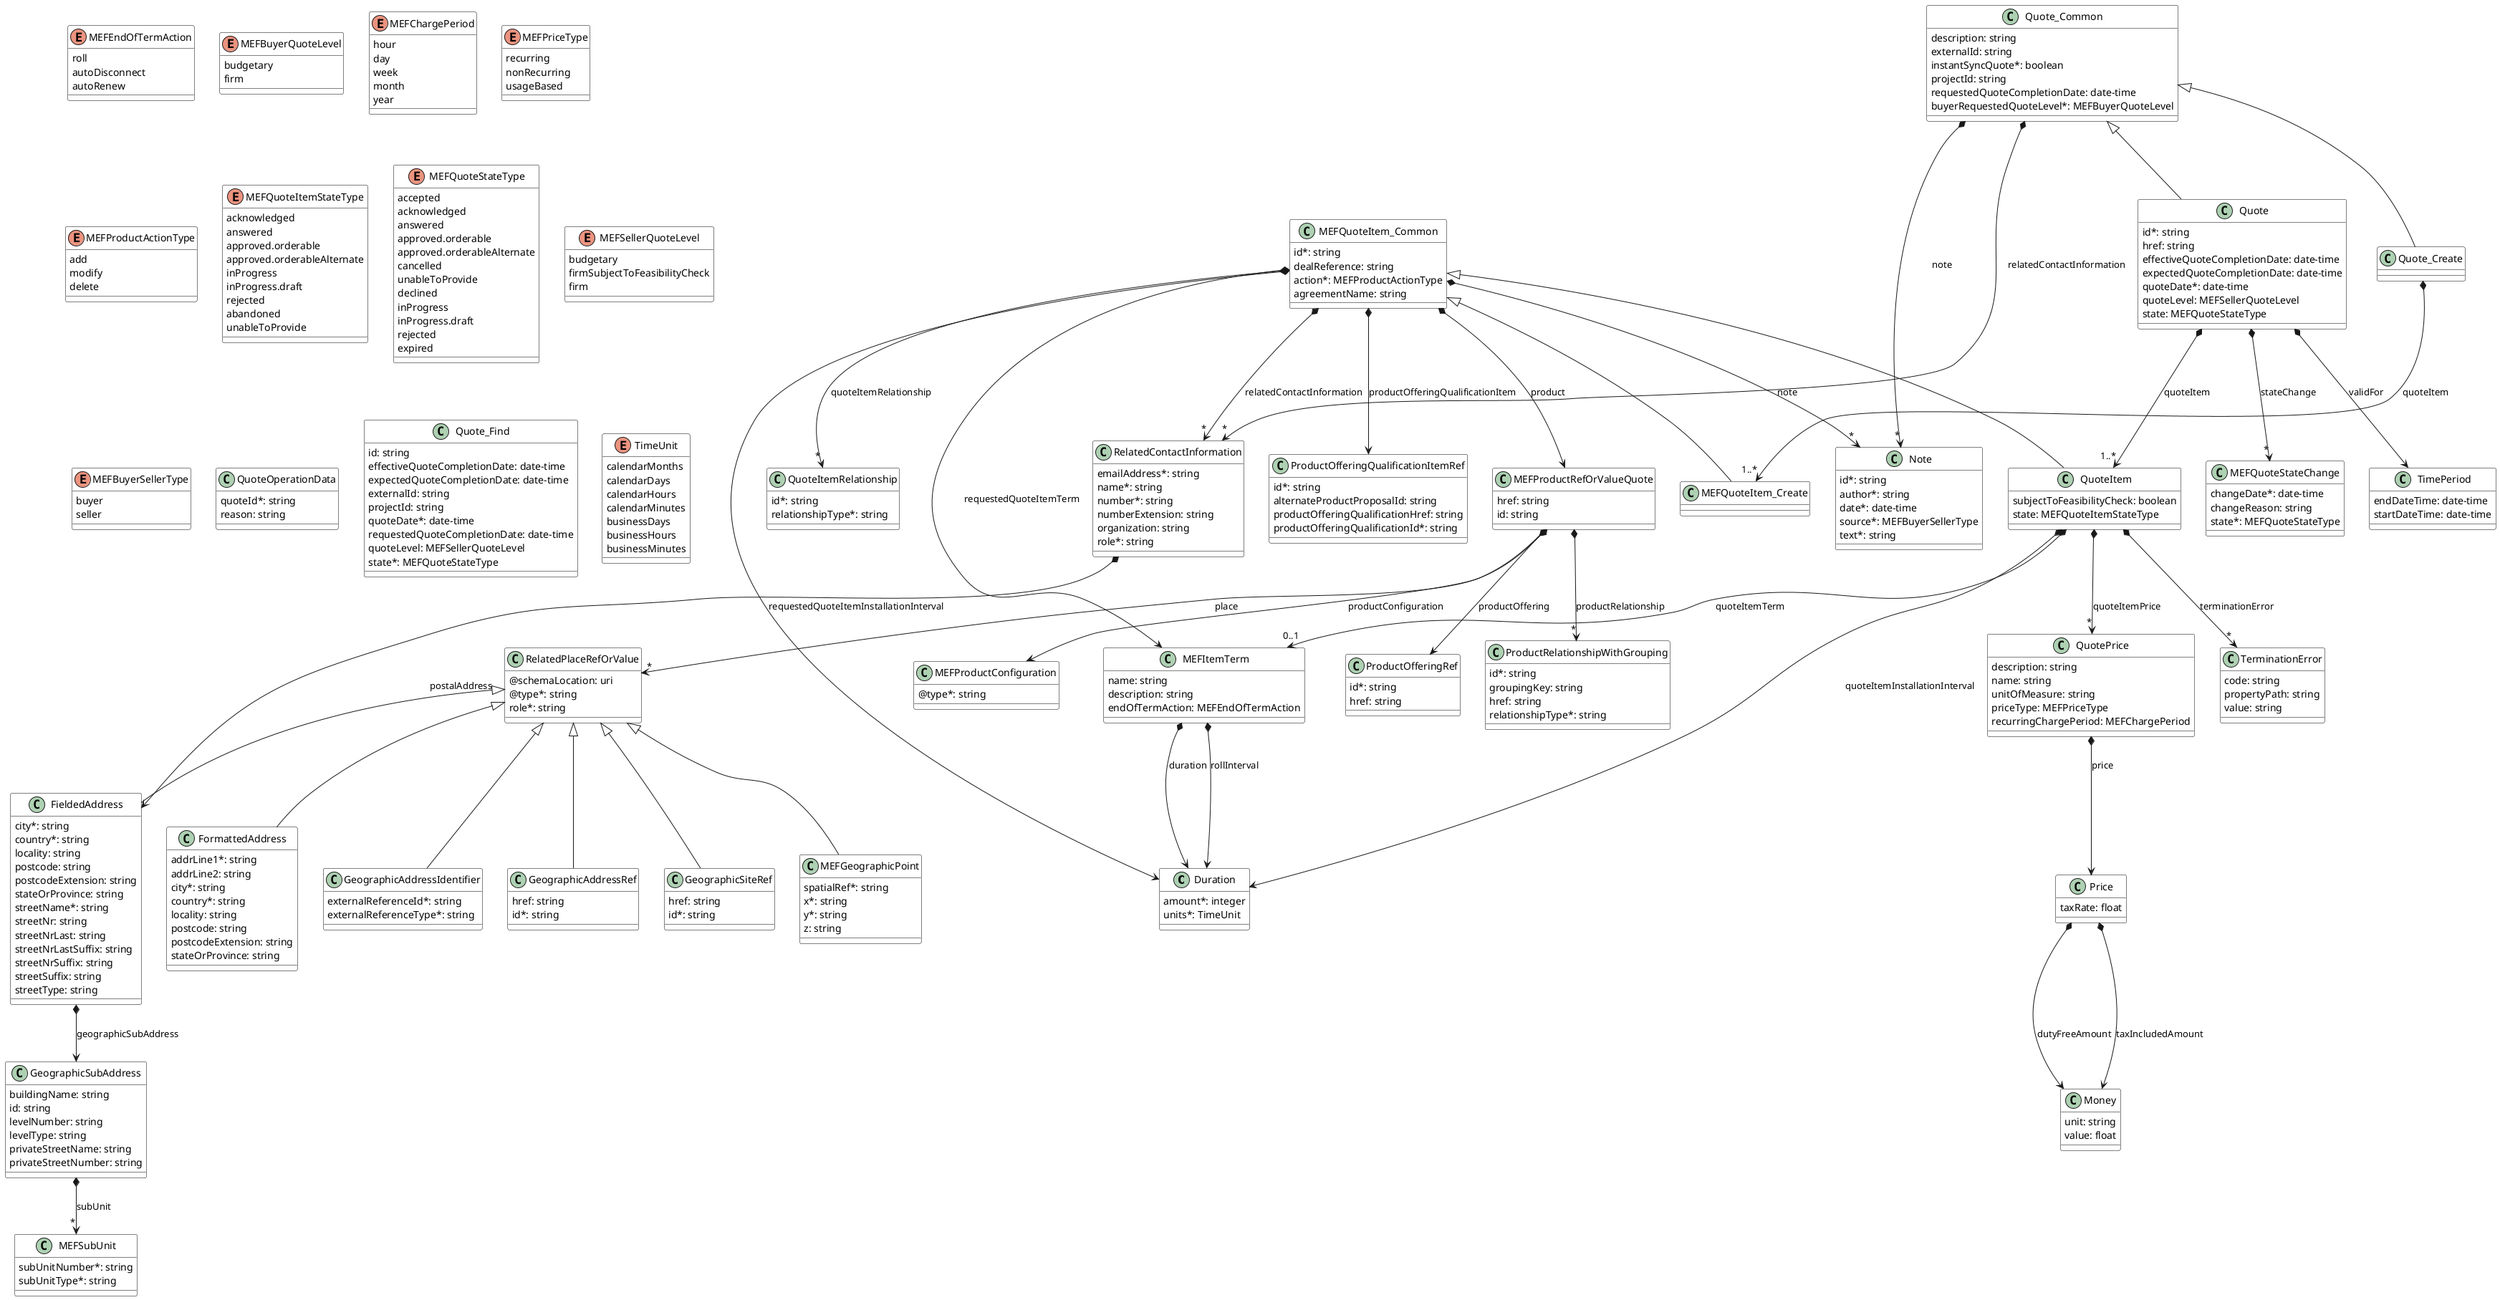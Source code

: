 @startuml
skinparam {
    ClassBackgroundColor White
    ClassBorderColor Black
}

class Duration {

    amount*: integer 
    units*: TimeUnit 
}




class FieldedAddress {

    city*: string 
    country*: string 
    locality: string 
    postcode: string 
    postcodeExtension: string 
    stateOrProvince: string 
    streetName*: string 
    streetNr: string 
    streetNrLast: string 
    streetNrLastSuffix: string 
    streetNrSuffix: string 
    streetSuffix: string 
    streetType: string 
}
RelatedPlaceRefOrValue <|-- FieldedAddress

FieldedAddress *--> GeographicSubAddress : geographicSubAddress


class FormattedAddress {

    addrLine1*: string 
    addrLine2: string 
    city*: string 
    country*: string 
    locality: string 
    postcode: string 
    postcodeExtension: string 
    stateOrProvince: string 
}
RelatedPlaceRefOrValue <|-- FormattedAddress



class GeographicAddressIdentifier {

    externalReferenceId*: string 
    externalReferenceType*: string 
}
RelatedPlaceRefOrValue <|-- GeographicAddressIdentifier



class GeographicAddressRef {

    href: string 
    id*: string 
}
RelatedPlaceRefOrValue <|-- GeographicAddressRef



class GeographicSiteRef {

    href: string 
    id*: string 
}
RelatedPlaceRefOrValue <|-- GeographicSiteRef



class GeographicSubAddress {

    buildingName: string 
    id: string 
    levelNumber: string 
    levelType: string 
    privateStreetName: string 
    privateStreetNumber: string 
}

GeographicSubAddress *-->"*" MEFSubUnit : subUnit


enum MEFEndOfTermAction {

    roll
    autoDisconnect
    autoRenew
}
class MEFGeographicPoint {

    spatialRef*: string 
    x*: string 
    y*: string 
    z: string 
}
RelatedPlaceRefOrValue <|-- MEFGeographicPoint



class MEFItemTerm {

    name: string
    description: string
    endOfTermAction: MEFEndOfTermAction
}

MEFItemTerm *--> Duration : duration
MEFItemTerm *--> Duration : rollInterval


class MEFProductConfiguration {

    @type*: string 
}



class MEFProductRefOrValueQuote {

    href: string 
    id: string 
}

MEFProductRefOrValueQuote *-->"*" RelatedPlaceRefOrValue : place
MEFProductRefOrValueQuote *--> MEFProductConfiguration : productConfiguration
MEFProductRefOrValueQuote *--> ProductOfferingRef : productOffering
MEFProductRefOrValueQuote *-->"*" ProductRelationshipWithGrouping : productRelationship


class MEFQuoteItem_Create {

}
MEFQuoteItem_Common <|-- MEFQuoteItem_Create



class MEFQuoteItem_Common {

    id*: string 
    dealReference: string 
    action*: MEFProductActionType 
    agreementName: string 
}

MEFQuoteItem_Common *-->"*" Note : note
MEFQuoteItem_Common *--> MEFProductRefOrValueQuote : product
MEFQuoteItem_Common *--> ProductOfferingQualificationItemRef : productOfferingQualificationItem
MEFQuoteItem_Common *-->"*" QuoteItemRelationship : quoteItemRelationship
MEFQuoteItem_Common *-->"*" RelatedContactInformation : relatedContactInformation
MEFQuoteItem_Common *--> Duration : requestedQuoteItemInstallationInterval
MEFQuoteItem_Common *--> MEFItemTerm : requestedQuoteItemTerm


class MEFQuoteStateChange {

    changeDate*: date-time 
    changeReason: string 
    state*: MEFQuoteStateType 
}



class MEFSubUnit {

    subUnitNumber*: string 
    subUnitType*: string 
}



class Money {

    unit: string 
    value: float 
}



class Note {

    id*: string 
    author*: string 
    date*: date-time 
    source*: MEFBuyerSellerType 
    text*: string 
}



class Price {

    taxRate: float 
}

Price *--> Money : dutyFreeAmount
Price *--> Money : taxIncludedAmount


class ProductOfferingQualificationItemRef {

    id*: string 
    alternateProductProposalId: string 
    productOfferingQualificationHref: string 
    productOfferingQualificationId*: string 
}



class ProductOfferingRef {

    id*: string 
    href: string 
}



class ProductRelationshipWithGrouping {

    id*: string 
    groupingKey: string 
    href: string 
    relationshipType*: string 
}



class Quote {

    id*: string 
    href: string 
    effectiveQuoteCompletionDate: date-time 
    expectedQuoteCompletionDate: date-time 
    quoteDate*: date-time 
    quoteLevel: MEFSellerQuoteLevel 
    state: MEFQuoteStateType 
}
Quote_Common <|-- Quote

Quote *-->"1..*" QuoteItem : quoteItem
Quote *-->"*" MEFQuoteStateChange : stateChange
Quote *--> TimePeriod : validFor


class QuoteItem {

    subjectToFeasibilityCheck: boolean 
    state: MEFQuoteItemStateType 
}
MEFQuoteItem_Common <|-- QuoteItem

QuoteItem *--> Duration : quoteItemInstallationInterval
QuoteItem *-->"*" QuotePrice : quoteItemPrice
QuoteItem *-->"0..1" MEFItemTerm : quoteItemTerm
QuoteItem *-->"*" TerminationError : terminationError


class QuoteItemRelationship {

    id*: string 
    relationshipType*: string 
}



enum MEFBuyerQuoteLevel {

    budgetary
    firm
}
enum MEFChargePeriod {

    hour
    day
    week
    month
    year
}
enum MEFPriceType {

    recurring
    nonRecurring
    usageBased
}
enum MEFProductActionType {

    add
    modify
    delete
}
enum MEFQuoteItemStateType {

    acknowledged
    answered
    approved.orderable
    approved.orderableAlternate
    inProgress
    inProgress.draft
    rejected
    abandoned
    unableToProvide
}
enum MEFQuoteStateType {

    accepted
    acknowledged
    answered
    approved.orderable
    approved.orderableAlternate
    cancelled
    unableToProvide
    declined
    inProgress
    inProgress.draft
    rejected
    expired
}
enum MEFSellerQuoteLevel {

    budgetary
    firmSubjectToFeasibilityCheck
    firm
}
enum MEFBuyerSellerType {

    buyer
    seller
}
class QuoteOperationData {

    quoteId*: string 
    reason: string 
}



class QuotePrice {

    description: string 
    name: string 
    unitOfMeasure: string 
    priceType: MEFPriceType 
    recurringChargePeriod: MEFChargePeriod 
}

QuotePrice *--> Price : price


class Quote_Create {

}
Quote_Common <|-- Quote_Create

Quote_Create *-->"1..*" MEFQuoteItem_Create : quoteItem


class Quote_Common {

    description: string 
    externalId: string 
    instantSyncQuote*: boolean 
    projectId: string 
    requestedQuoteCompletionDate: date-time 
    buyerRequestedQuoteLevel*: MEFBuyerQuoteLevel 
}

Quote_Common *-->"*" Note : note
Quote_Common *-->"*" RelatedContactInformation : relatedContactInformation


class Quote_Find {

    id: string 
    effectiveQuoteCompletionDate: date-time 
    expectedQuoteCompletionDate: date-time 
    externalId: string 
    projectId: string 
    quoteDate*: date-time 
    requestedQuoteCompletionDate: date-time 
    quoteLevel: MEFSellerQuoteLevel 
    state*: MEFQuoteStateType 
}


class RelatedContactInformation {

    emailAddress*: string 
    name*: string 
    number*: string 
    numberExtension: string 
    organization: string 
    role*: string 
}

RelatedContactInformation *--> FieldedAddress : postalAddress


class RelatedPlaceRefOrValue {

    @schemaLocation: uri 
    @type*: string 
    role*: string 
}



class TerminationError {
    code: string
    propertyPath: string
    value: string 
}



class TimePeriod {

    endDateTime: date-time 
    startDateTime: date-time 
}



enum TimeUnit {

    calendarMonths
    calendarDays
    calendarHours
    calendarMinutes
    businessDays
    businessHours
    businessMinutes
}
@enduml
